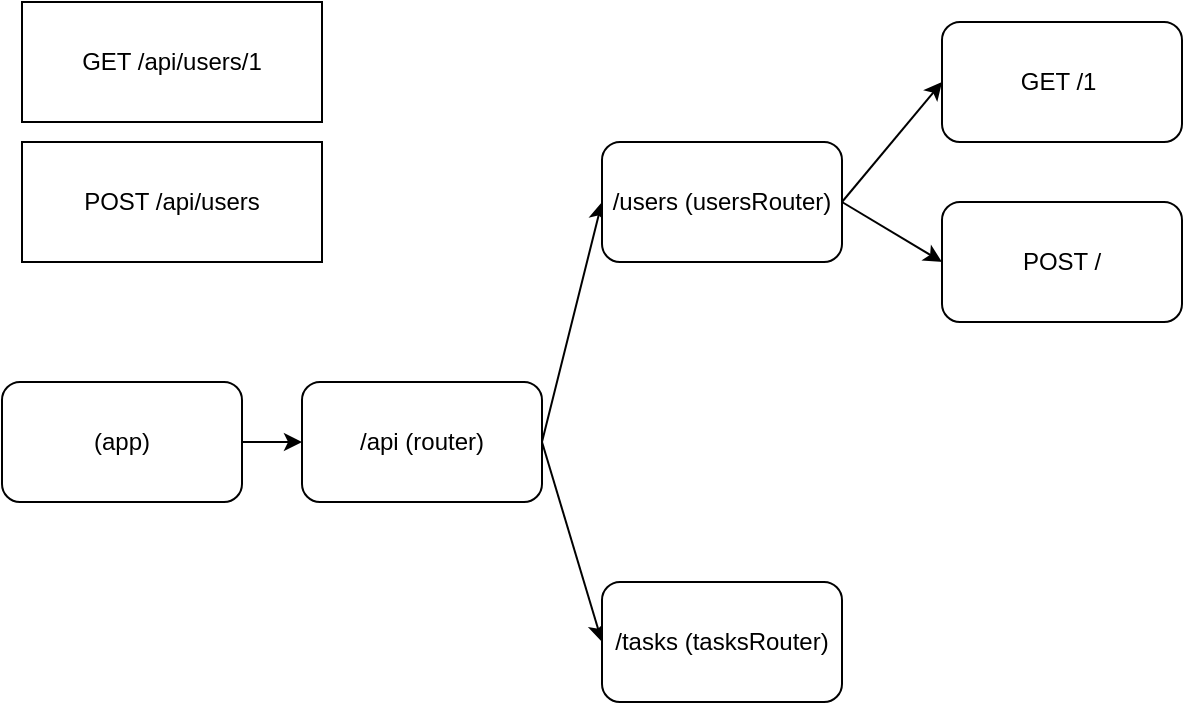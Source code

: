 <mxfile>
    <diagram id="yd9POc-MxFbEzsXs6Etx" name="Page-1">
        <mxGraphModel dx="638" dy="416" grid="1" gridSize="10" guides="1" tooltips="1" connect="1" arrows="1" fold="1" page="1" pageScale="1" pageWidth="827" pageHeight="1169" math="0" shadow="0">
            <root>
                <mxCell id="0"/>
                <mxCell id="1" parent="0"/>
                <mxCell id="4" style="edgeStyle=none;html=1;exitX=1;exitY=0.5;exitDx=0;exitDy=0;" edge="1" parent="1" source="2" target="3">
                    <mxGeometry relative="1" as="geometry"/>
                </mxCell>
                <mxCell id="2" value="(app)" style="rounded=1;whiteSpace=wrap;html=1;" vertex="1" parent="1">
                    <mxGeometry y="200" width="120" height="60" as="geometry"/>
                </mxCell>
                <mxCell id="6" style="edgeStyle=none;html=1;exitX=1;exitY=0.5;exitDx=0;exitDy=0;entryX=0;entryY=0.5;entryDx=0;entryDy=0;" edge="1" parent="1" source="3" target="5">
                    <mxGeometry relative="1" as="geometry"/>
                </mxCell>
                <mxCell id="8" style="edgeStyle=none;html=1;exitX=1;exitY=0.5;exitDx=0;exitDy=0;entryX=0;entryY=0.5;entryDx=0;entryDy=0;" edge="1" parent="1" source="3" target="7">
                    <mxGeometry relative="1" as="geometry"/>
                </mxCell>
                <mxCell id="3" value="/api (router)" style="rounded=1;whiteSpace=wrap;html=1;" vertex="1" parent="1">
                    <mxGeometry x="150" y="200" width="120" height="60" as="geometry"/>
                </mxCell>
                <mxCell id="12" style="edgeStyle=none;html=1;exitX=1;exitY=0.5;exitDx=0;exitDy=0;entryX=0;entryY=0.5;entryDx=0;entryDy=0;" edge="1" parent="1" source="5" target="9">
                    <mxGeometry relative="1" as="geometry"/>
                </mxCell>
                <mxCell id="15" style="edgeStyle=none;html=1;exitX=1;exitY=0.5;exitDx=0;exitDy=0;entryX=0;entryY=0.5;entryDx=0;entryDy=0;" edge="1" parent="1" source="5" target="13">
                    <mxGeometry relative="1" as="geometry"/>
                </mxCell>
                <mxCell id="5" value="/users (usersRouter)" style="rounded=1;whiteSpace=wrap;html=1;" vertex="1" parent="1">
                    <mxGeometry x="300" y="80" width="120" height="60" as="geometry"/>
                </mxCell>
                <mxCell id="7" value="/tasks (tasksRouter)" style="rounded=1;whiteSpace=wrap;html=1;" vertex="1" parent="1">
                    <mxGeometry x="300" y="300" width="120" height="60" as="geometry"/>
                </mxCell>
                <mxCell id="9" value="GET /1&amp;nbsp;" style="rounded=1;whiteSpace=wrap;html=1;" vertex="1" parent="1">
                    <mxGeometry x="470" y="20" width="120" height="60" as="geometry"/>
                </mxCell>
                <mxCell id="10" value="GET /api/users/1" style="rounded=0;whiteSpace=wrap;html=1;" vertex="1" parent="1">
                    <mxGeometry x="10" y="10" width="150" height="60" as="geometry"/>
                </mxCell>
                <mxCell id="13" value="POST /" style="rounded=1;whiteSpace=wrap;html=1;" vertex="1" parent="1">
                    <mxGeometry x="470" y="110" width="120" height="60" as="geometry"/>
                </mxCell>
                <mxCell id="14" value="POST /api/users" style="rounded=0;whiteSpace=wrap;html=1;" vertex="1" parent="1">
                    <mxGeometry x="10" y="80" width="150" height="60" as="geometry"/>
                </mxCell>
            </root>
        </mxGraphModel>
    </diagram>
</mxfile>
